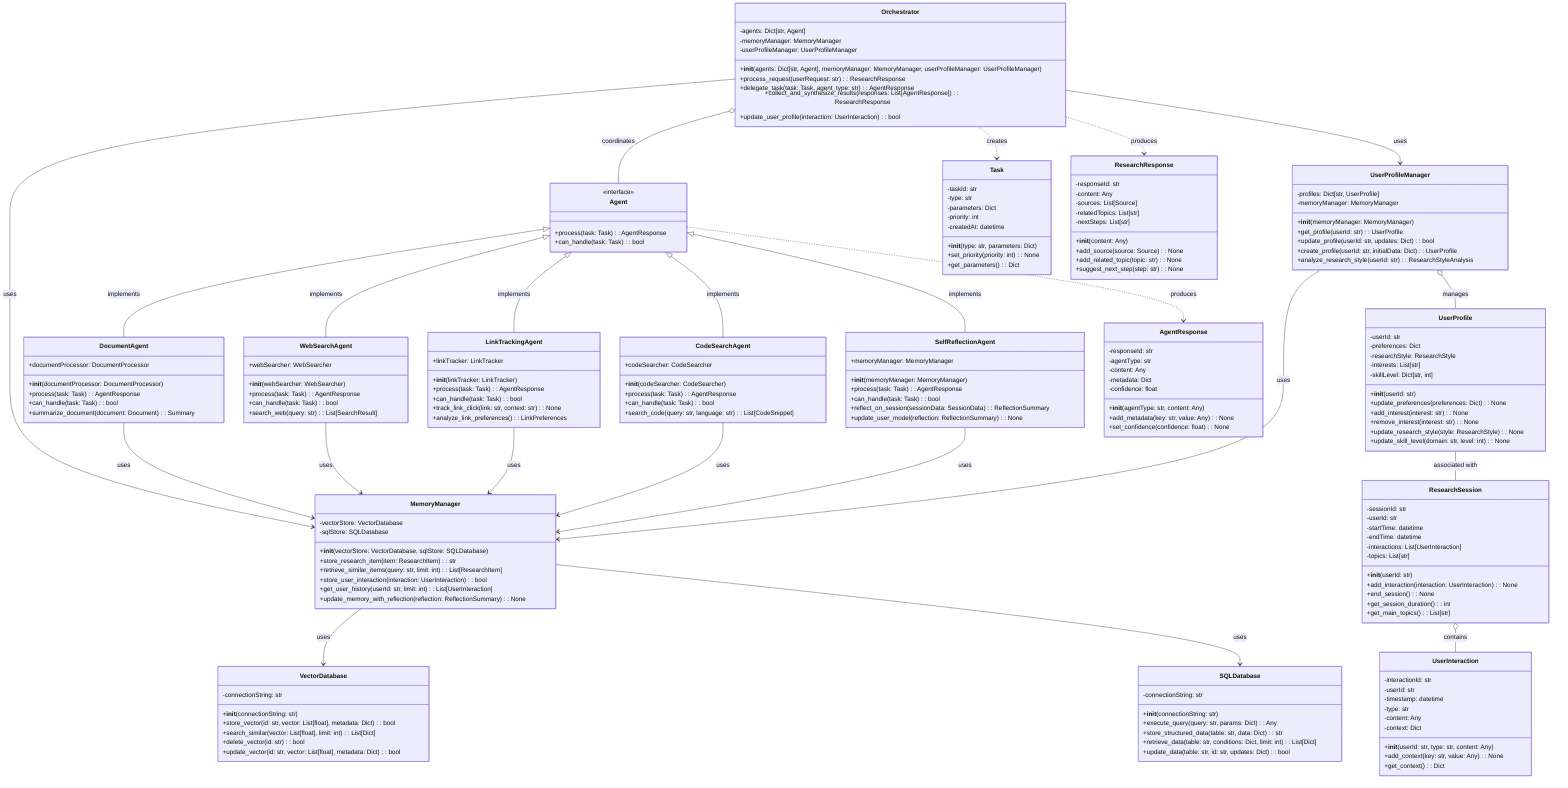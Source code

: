 classDiagram
    class Orchestrator {
        -agents: Dict[str, Agent]
        -memoryManager: MemoryManager
        -userProfileManager: UserProfileManager
        +__init__(agents: Dict[str, Agent], memoryManager: MemoryManager, userProfileManager: UserProfileManager)
        +process_request(userRequest: str): ResearchResponse
        +delegate_task(task: Task, agent_type: str): AgentResponse
        +collect_and_synthesize_results(responses: List[AgentResponse]): ResearchResponse
        +update_user_profile(interaction: UserInteraction): bool
    }

    class Agent {
        <<interface>>
        +process(task: Task): AgentResponse
        +can_handle(task: Task): bool
    }

    class DocumentAgent {
        +documentProcessor: DocumentProcessor
        +__init__(documentProcessor: DocumentProcessor)
        +process(task: Task): AgentResponse
        +can_handle(task: Task): bool
        +summarize_document(document: Document): Summary
    }

    class WebSearchAgent {
        +webSearcher: WebSearcher
        +__init__(webSearcher: WebSearcher)
        +process(task: Task): AgentResponse
        +can_handle(task: Task): bool
        +search_web(query: str): List[SearchResult]
    }

    class LinkTrackingAgent {
        +linkTracker: LinkTracker
        +__init__(linkTracker: LinkTracker)
        +process(task: Task): AgentResponse
        +can_handle(task: Task): bool
        +track_link_click(link: str, context: str): None
        +analyze_link_preferences(): LinkPreferences
    }

    class CodeSearchAgent {
        +codeSearcher: CodeSearcher
        +__init__(codeSearcher: CodeSearcher)
        +process(task: Task): AgentResponse
        +can_handle(task: Task): bool
        +search_code(query: str, language: str): List[CodeSnippet]
    }

    class SelfReflectionAgent {
        +memoryManager: MemoryManager
        +__init__(memoryManager: MemoryManager)
        +process(task: Task): AgentResponse
        +can_handle(task: Task): bool
        +reflect_on_session(sessionData: SessionData): ReflectionSummary
        +update_user_model(reflection: ReflectionSummary): None
    }

    class MemoryManager {
        -vectorStore: VectorDatabase
        -sqlStore: SQLDatabase
        +__init__(vectorStore: VectorDatabase, sqlStore: SQLDatabase)
        +store_research_item(item: ResearchItem): str
        +retrieve_similar_items(query: str, limit: int): List[ResearchItem]
        +store_user_interaction(interaction: UserInteraction): bool
        +get_user_history(userId: str, limit: int): List[UserInteraction]
        +update_memory_with_reflection(reflection: ReflectionSummary): None
    }

    class UserProfileManager {
        -profiles: Dict[str, UserProfile]
        -memoryManager: MemoryManager
        +__init__(memoryManager: MemoryManager)
        +get_profile(userId: str): UserProfile
        +update_profile(userId: str, updates: Dict): bool
        +create_profile(userId: str, initialData: Dict): UserProfile
        +analyze_research_style(userId: str): ResearchStyleAnalysis
    }

    class VectorDatabase {
        -connectionString: str
        +__init__(connectionString: str)
        +store_vector(id: str, vector: List[float], metadata: Dict): bool
        +search_similar(vector: List[float], limit: int): List[Dict]
        +delete_vector(id: str): bool
        +update_vector(id: str, vector: List[float], metadata: Dict): bool
    }

    class SQLDatabase {
        -connectionString: str
        +__init__(connectionString: str)
        +execute_query(query: str, params: Dict): Any
        +store_structured_data(table: str, data: Dict): str
        +retrieve_data(table: str, conditions: Dict, limit: int): List[Dict]
        +update_data(table: str, id: str, updates: Dict): bool
    }

    class UserProfile {
        -userId: str
        -preferences: Dict
        -researchStyle: ResearchStyle
        -interests: List[str]
        -skillLevel: Dict[str, int]
        +__init__(userId: str)
        +update_preferences(preferences: Dict): None
        +add_interest(interest: str): None
        +remove_interest(interest: str): None
        +update_research_style(style: ResearchStyle): None
        +update_skill_level(domain: str, level: int): None
    }

    class ResearchSession {
        -sessionId: str
        -userId: str
        -startTime: datetime
        -endTime: datetime
        -interactions: List[UserInteraction]
        -topics: List[str]
        +__init__(userId: str)
        +add_interaction(interaction: UserInteraction): None
        +end_session(): None
        +get_session_duration(): int
        +get_main_topics(): List[str]
    }

    class UserInteraction {
        -interactionId: str
        -userId: str
        -timestamp: datetime
        -type: str
        -content: Any
        -context: Dict
        +__init__(userId: str, type: str, content: Any)
        +add_context(key: str, value: Any): None
        +get_context(): Dict
    }

    class Task {
        -taskId: str
        -type: str
        -parameters: Dict
        -priority: int
        -createdAt: datetime
        +__init__(type: str, parameters: Dict)
        +set_priority(priority: int): None
        +get_parameters(): Dict
    }

    class AgentResponse {
        -responseId: str
        -agentType: str
        -content: Any
        -metadata: Dict
        -confidence: float
        +__init__(agentType: str, content: Any)
        +add_metadata(key: str, value: Any): None
        +set_confidence(confidence: float): None
    }

    class ResearchResponse {
        -responseId: str
        -content: Any
        -sources: List[Source]
        -relatedTopics: List[str]
        -nextSteps: List[str]
        +__init__(content: Any)
        +add_source(source: Source): None
        +add_related_topic(topic: str): None
        +suggest_next_step(step: str): None
    }

    %% Relationships
    Orchestrator o-- Agent : coordinates
    Orchestrator --> MemoryManager : uses
    Orchestrator --> UserProfileManager : uses
    
    Agent <|-- DocumentAgent : implements
    Agent <|-- WebSearchAgent : implements
    Agent <|-- LinkTrackingAgent : implements
    Agent <|-- CodeSearchAgent : implements
    Agent <|-- SelfReflectionAgent : implements
    
    DocumentAgent --> MemoryManager : uses
    WebSearchAgent --> MemoryManager : uses
    LinkTrackingAgent --> MemoryManager : uses
    CodeSearchAgent --> MemoryManager : uses
    SelfReflectionAgent --> MemoryManager : uses
    
    MemoryManager --> VectorDatabase : uses
    MemoryManager --> SQLDatabase : uses
    
    UserProfileManager --> MemoryManager : uses
    UserProfileManager o-- UserProfile : manages
    
    UserProfile -- ResearchSession : associated with
    ResearchSession o-- UserInteraction : contains
    
    Orchestrator ..> Task : creates
    Agent ..> AgentResponse : produces
    Orchestrator ..> ResearchResponse : produces